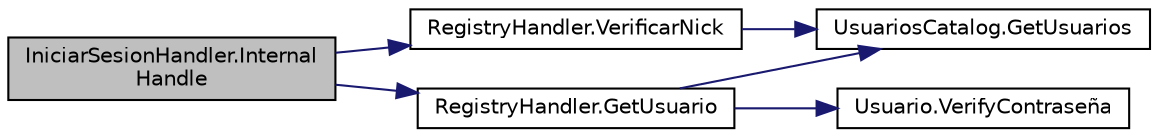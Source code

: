 digraph "IniciarSesionHandler.InternalHandle"
{
 // INTERACTIVE_SVG=YES
 // LATEX_PDF_SIZE
  edge [fontname="Helvetica",fontsize="10",labelfontname="Helvetica",labelfontsize="10"];
  node [fontname="Helvetica",fontsize="10",shape=record];
  rankdir="LR";
  Node1 [label="IniciarSesionHandler.Internal\lHandle",height=0.2,width=0.4,color="black", fillcolor="grey75", style="filled", fontcolor="black",tooltip="Procesamiento de los mensajes."];
  Node1 -> Node2 [color="midnightblue",fontsize="10",style="solid",fontname="Helvetica"];
  Node2 [label="RegistryHandler.GetUsuario",height=0.2,width=0.4,color="black", fillcolor="white", style="filled",URL="$classRegistryHandler.html#a005052f60abd978ad080acd6e66bde57",tooltip="Método para obtener los datos de un Usuario."];
  Node2 -> Node3 [color="midnightblue",fontsize="10",style="solid",fontname="Helvetica"];
  Node3 [label="UsuariosCatalog.GetUsuarios",height=0.2,width=0.4,color="black", fillcolor="white", style="filled",URL="$classUsuariosCatalog.html#a8e094f4767408bb913048cda08568886",tooltip="Método para conocer los usuarios."];
  Node2 -> Node4 [color="midnightblue",fontsize="10",style="solid",fontname="Helvetica"];
  Node4 [label="Usuario.VerifyContraseña",height=0.2,width=0.4,color="black", fillcolor="white", style="filled",URL="$classUsuario.html#a71c224018699866280b429e4b7e00cb7",tooltip="Método verificar que la contraseña sea igual a la anteriormente ingresada al iniciar sesión."];
  Node1 -> Node5 [color="midnightblue",fontsize="10",style="solid",fontname="Helvetica"];
  Node5 [label="RegistryHandler.VerificarNick",height=0.2,width=0.4,color="black", fillcolor="white", style="filled",URL="$classRegistryHandler.html#a37e94f8f67ac04e96431d9dfe7c0d64a",tooltip="Método para verificar el nickname de un Usuario."];
  Node5 -> Node3 [color="midnightblue",fontsize="10",style="solid",fontname="Helvetica"];
}
